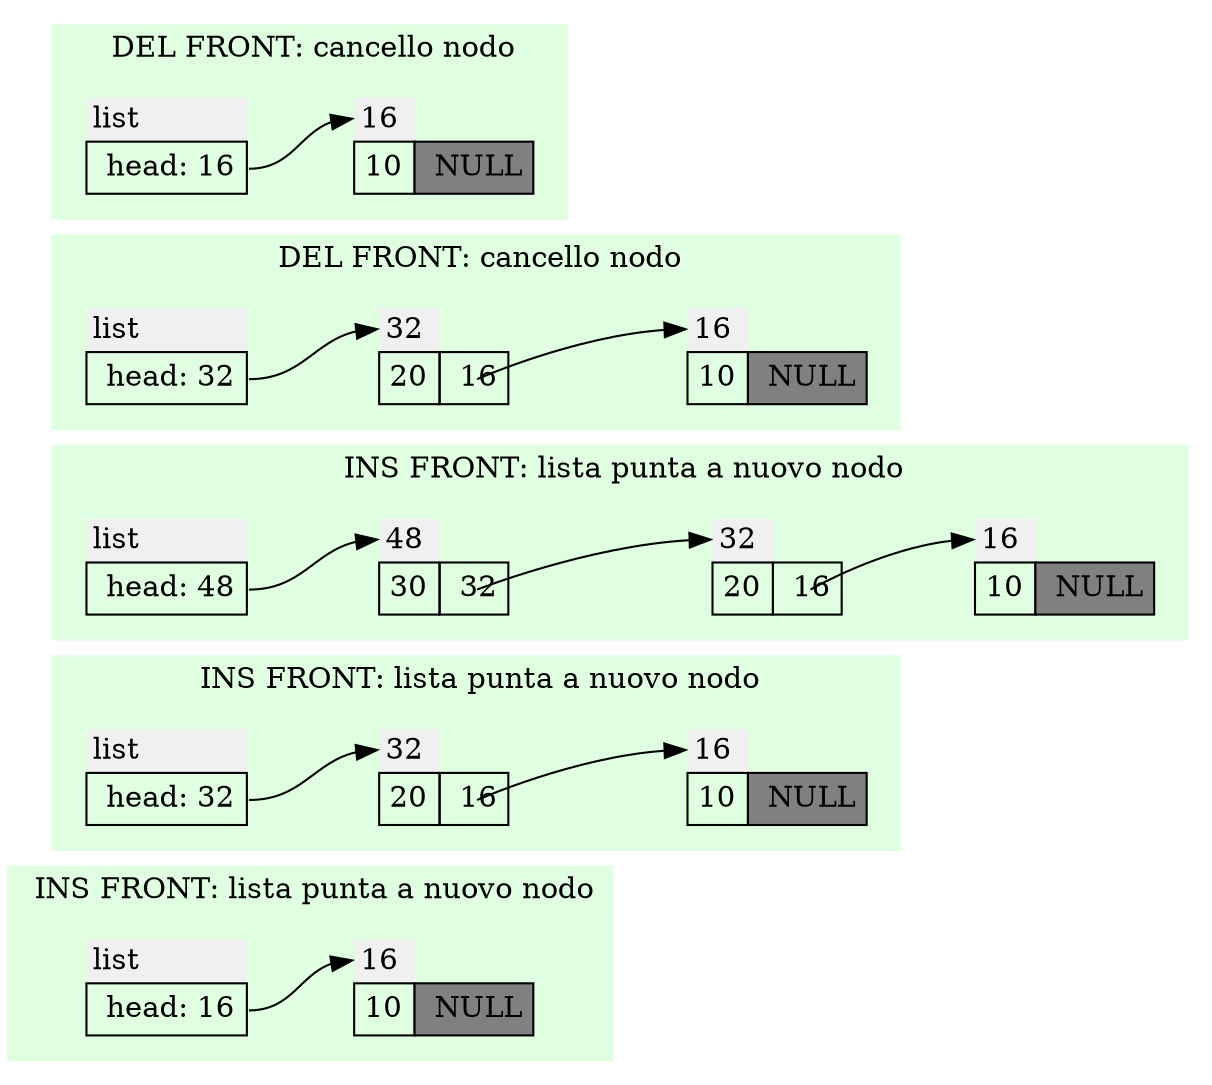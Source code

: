 digraph g
{ 
node [shape=none]
rankdir="LR"
edge[tailclip=false,arrowtail=dot];
subgraph cluster_0 {
label=" INS FRONT: lista punta a nuovo nodo";
style=filled;
color="#e0ffe0";
list_0_0
[label=<
<TABLE BORDER="0" CELLBORDER="1" CELLSPACING="0" CELLPADDING="4" >
<TR> <TD CELLPADDING="3" BORDER="0"  ALIGN="LEFT" bgcolor="#f0f0f0" PORT="id">list</TD> </TR><TR>
<TD PORT="next" > head: 16</TD>
</TR></TABLE>>];
list_0_0:next:e -> node_16_0:id ;
node_16_0
[label=<
<TABLE BORDER="0" CELLBORDER="1" CELLSPACING="0" CELLPADDING="4" >
<TR> <TD CELLPADDING="3" BORDER="0"  ALIGN="LEFT" bgcolor="#f0f0f0" PORT="id">16</TD> </TR><TR>
<TD PORT="val">10</TD>
 <TD PORT="next" bgcolor="#808080"> NULL</TD>
</TR></TABLE>>];
}
subgraph cluster_1 {
label=" INS FRONT: lista punta a nuovo nodo";
style=filled;
color="#e0ffe0";
list_0_1
[label=<
<TABLE BORDER="0" CELLBORDER="1" CELLSPACING="0" CELLPADDING="4" >
<TR> <TD CELLPADDING="3" BORDER="0"  ALIGN="LEFT" bgcolor="#f0f0f0" PORT="id">list</TD> </TR><TR>
<TD PORT="next" > head: 32</TD>
</TR></TABLE>>];
list_0_1:next:e -> node_32_1:id ;
node_32_1
[label=<
<TABLE BORDER="0" CELLBORDER="1" CELLSPACING="0" CELLPADDING="4" >
<TR> <TD CELLPADDING="3" BORDER="0"  ALIGN="LEFT" bgcolor="#f0f0f0" PORT="id">32</TD> </TR><TR>
<TD PORT="val">20</TD>
 <TD PORT="next" > 16</TD>
</TR></TABLE>>];
node_32_1:next:c -> node_16_1:id ;
node_16_1
[label=<
<TABLE BORDER="0" CELLBORDER="1" CELLSPACING="0" CELLPADDING="4" >
<TR> <TD CELLPADDING="3" BORDER="0"  ALIGN="LEFT" bgcolor="#f0f0f0" PORT="id">16</TD> </TR><TR>
<TD PORT="val">10</TD>
 <TD PORT="next" bgcolor="#808080"> NULL</TD>
</TR></TABLE>>];
}
subgraph cluster_2 {
label=" INS FRONT: lista punta a nuovo nodo";
style=filled;
color="#e0ffe0";
list_0_2
[label=<
<TABLE BORDER="0" CELLBORDER="1" CELLSPACING="0" CELLPADDING="4" >
<TR> <TD CELLPADDING="3" BORDER="0"  ALIGN="LEFT" bgcolor="#f0f0f0" PORT="id">list</TD> </TR><TR>
<TD PORT="next" > head: 48</TD>
</TR></TABLE>>];
list_0_2:next:e -> node_48_2:id ;
node_48_2
[label=<
<TABLE BORDER="0" CELLBORDER="1" CELLSPACING="0" CELLPADDING="4" >
<TR> <TD CELLPADDING="3" BORDER="0"  ALIGN="LEFT" bgcolor="#f0f0f0" PORT="id">48</TD> </TR><TR>
<TD PORT="val">30</TD>
 <TD PORT="next" > 32</TD>
</TR></TABLE>>];
node_48_2:next:c -> node_32_2:id ;
node_32_2
[label=<
<TABLE BORDER="0" CELLBORDER="1" CELLSPACING="0" CELLPADDING="4" >
<TR> <TD CELLPADDING="3" BORDER="0"  ALIGN="LEFT" bgcolor="#f0f0f0" PORT="id">32</TD> </TR><TR>
<TD PORT="val">20</TD>
 <TD PORT="next" > 16</TD>
</TR></TABLE>>];
node_32_2:next:c -> node_16_2:id ;
node_16_2
[label=<
<TABLE BORDER="0" CELLBORDER="1" CELLSPACING="0" CELLPADDING="4" >
<TR> <TD CELLPADDING="3" BORDER="0"  ALIGN="LEFT" bgcolor="#f0f0f0" PORT="id">16</TD> </TR><TR>
<TD PORT="val">10</TD>
 <TD PORT="next" bgcolor="#808080"> NULL</TD>
</TR></TABLE>>];
}
subgraph cluster_3 {
label=" DEL FRONT: cancello nodo";
style=filled;
color="#e0ffe0";
list_0_3
[label=<
<TABLE BORDER="0" CELLBORDER="1" CELLSPACING="0" CELLPADDING="4" >
<TR> <TD CELLPADDING="3" BORDER="0"  ALIGN="LEFT" bgcolor="#f0f0f0" PORT="id">list</TD> </TR><TR>
<TD PORT="next" > head: 32</TD>
</TR></TABLE>>];
list_0_3:next:e -> node_32_3:id ;
node_32_3
[label=<
<TABLE BORDER="0" CELLBORDER="1" CELLSPACING="0" CELLPADDING="4" >
<TR> <TD CELLPADDING="3" BORDER="0"  ALIGN="LEFT" bgcolor="#f0f0f0" PORT="id">32</TD> </TR><TR>
<TD PORT="val">20</TD>
 <TD PORT="next" > 16</TD>
</TR></TABLE>>];
node_32_3:next:c -> node_16_3:id ;
node_16_3
[label=<
<TABLE BORDER="0" CELLBORDER="1" CELLSPACING="0" CELLPADDING="4" >
<TR> <TD CELLPADDING="3" BORDER="0"  ALIGN="LEFT" bgcolor="#f0f0f0" PORT="id">16</TD> </TR><TR>
<TD PORT="val">10</TD>
 <TD PORT="next" bgcolor="#808080"> NULL</TD>
</TR></TABLE>>];
}
subgraph cluster_4 {
label=" DEL FRONT: cancello nodo";
style=filled;
color="#e0ffe0";
list_0_4
[label=<
<TABLE BORDER="0" CELLBORDER="1" CELLSPACING="0" CELLPADDING="4" >
<TR> <TD CELLPADDING="3" BORDER="0"  ALIGN="LEFT" bgcolor="#f0f0f0" PORT="id">list</TD> </TR><TR>
<TD PORT="next" > head: 16</TD>
</TR></TABLE>>];
list_0_4:next:e -> node_16_4:id ;
node_16_4
[label=<
<TABLE BORDER="0" CELLBORDER="1" CELLSPACING="0" CELLPADDING="4" >
<TR> <TD CELLPADDING="3" BORDER="0"  ALIGN="LEFT" bgcolor="#f0f0f0" PORT="id">16</TD> </TR><TR>
<TD PORT="val">10</TD>
 <TD PORT="next" bgcolor="#808080"> NULL</TD>
</TR></TABLE>>];
}
}
